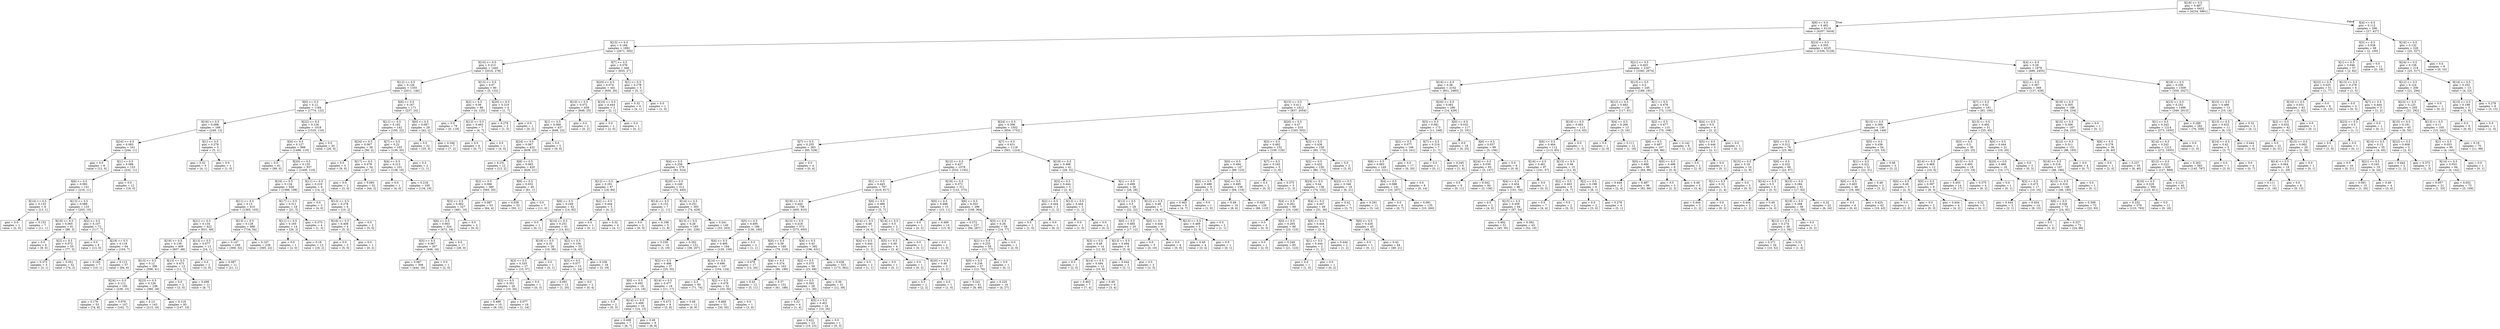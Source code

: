 digraph Tree {
node [shape=box] ;
0 [label="X[18] <= 0.5\ngini = 0.487\nsamples = 6412\nvalue = [4234, 5861]"] ;
1 [label="X[9] <= 0.5\ngini = 0.492\nsamples = 6116\nvalue = [4207, 5434]"] ;
0 -> 1 [labeldistance=2.5, labelangle=45, headlabel="True"] ;
2 [label="X[15] <= 0.5\ngini = 0.184\nsamples = 1891\nvalue = [2671, 305]"] ;
1 -> 2 ;
3 [label="X[10] <= 0.5\ngini = 0.213\nsamples = 1445\nvalue = [2016, 278]"] ;
2 -> 3 ;
4 [label="X[12] <= 0.5\ngini = 0.126\nsamples = 1355\nvalue = [2011, 146]"] ;
3 -> 4 ;
5 [label="X[0] <= 0.5\ngini = 0.12\nsamples = 1184\nvalue = [1774, 122]"] ;
4 -> 5 ;
6 [label="X[16] <= 0.5\ngini = 0.088\nsamples = 166\nvalue = [249, 12]"] ;
5 -> 6 ;
7 [label="X[24] <= 0.5\ngini = 0.083\nsamples = 161\nvalue = [244, 11]"] ;
6 -> 7 ;
8 [label="gini = 0.0\nsamples = 8\nvalue = [12, 0]"] ;
7 -> 8 ;
9 [label="X[1] <= 0.5\ngini = 0.086\nsamples = 153\nvalue = [232, 11]"] ;
7 -> 9 ;
10 [label="X[6] <= 0.5\ngini = 0.092\nsamples = 141\nvalue = [216, 11]"] ;
9 -> 10 ;
11 [label="X[14] <= 0.5\ngini = 0.133\nsamples = 8\nvalue = [13, 1]"] ;
10 -> 11 ;
12 [label="gini = 0.0\nsamples = 1\nvalue = [2, 0]"] ;
11 -> 12 ;
13 [label="gini = 0.153\nsamples = 7\nvalue = [11, 1]"] ;
11 -> 13 ;
14 [label="X[13] <= 0.5\ngini = 0.089\nsamples = 133\nvalue = [203, 10]"] ;
10 -> 14 ;
15 [label="X[19] <= 0.5\ngini = 0.065\nsamples = 61\nvalue = [86, 3]"] ;
14 -> 15 ;
16 [label="gini = 0.0\nsamples = 6\nvalue = [9, 0]"] ;
15 -> 16 ;
17 [label="X[2] <= 0.5\ngini = 0.072\nsamples = 55\nvalue = [77, 3]"] ;
15 -> 17 ;
18 [label="gini = 0.375\nsamples = 3\nvalue = [3, 1]"] ;
17 -> 18 ;
19 [label="gini = 0.051\nsamples = 52\nvalue = [74, 2]"] ;
17 -> 19 ;
20 [label="X[2] <= 0.5\ngini = 0.107\nsamples = 72\nvalue = [117, 7]"] ;
14 -> 20 ;
21 [label="gini = 0.0\nsamples = 8\nvalue = [13, 0]"] ;
20 -> 21 ;
22 [label="X[19] <= 0.5\ngini = 0.118\nsamples = 64\nvalue = [104, 7]"] ;
20 -> 22 ;
23 [label="gini = 0.165\nsamples = 7\nvalue = [10, 1]"] ;
22 -> 23 ;
24 [label="gini = 0.113\nsamples = 57\nvalue = [94, 6]"] ;
22 -> 24 ;
25 [label="gini = 0.0\nsamples = 12\nvalue = [16, 0]"] ;
9 -> 25 ;
26 [label="X[1] <= 0.5\ngini = 0.278\nsamples = 5\nvalue = [5, 1]"] ;
6 -> 26 ;
27 [label="gini = 0.32\nsamples = 4\nvalue = [4, 1]"] ;
26 -> 27 ;
28 [label="gini = 0.0\nsamples = 1\nvalue = [1, 0]"] ;
26 -> 28 ;
29 [label="X[22] <= 0.5\ngini = 0.126\nsamples = 1018\nvalue = [1525, 110]"] ;
5 -> 29 ;
30 [label="X[4] <= 0.5\ngini = 0.127\nsamples = 998\nvalue = [1499, 110]"] ;
29 -> 30 ;
31 [label="gini = 0.0\nsamples = 61\nvalue = [99, 0]"] ;
30 -> 31 ;
32 [label="X[20] <= 0.5\ngini = 0.135\nsamples = 937\nvalue = [1400, 110]"] ;
30 -> 32 ;
33 [label="X[16] <= 0.5\ngini = 0.134\nsamples = 928\nvalue = [1386, 108]"] ;
32 -> 33 ;
34 [label="X[11] <= 0.5\ngini = 0.13\nsamples = 910\nvalue = [1365, 103]"] ;
33 -> 34 ;
35 [label="X[21] <= 0.5\ngini = 0.134\nsamples = 422\nvalue = [631, 49]"] ;
34 -> 35 ;
36 [label="X[19] <= 0.5\ngini = 0.136\nsamples = 409\nvalue = [607, 48]"] ;
35 -> 36 ;
37 [label="X[13] <= 0.5\ngini = 0.12\nsamples = 396\nvalue = [596, 41]"] ;
36 -> 37 ;
38 [label="X[24] <= 0.5\ngini = 0.112\nsamples = 160\nvalue = [236, 15]"] ;
37 -> 38 ;
39 [label="gini = 0.176\nsamples = 53\nvalue = [74, 8]"] ;
38 -> 39 ;
40 [label="gini = 0.079\nsamples = 107\nvalue = [162, 7]"] ;
38 -> 40 ;
41 [label="X[23] <= 0.5\ngini = 0.126\nsamples = 236\nvalue = [360, 26]"] ;
37 -> 41 ;
42 [label="gini = 0.13\nsamples = 143\nvalue = [213, 16]"] ;
41 -> 42 ;
43 [label="gini = 0.119\nsamples = 93\nvalue = [147, 10]"] ;
41 -> 43 ;
44 [label="X[13] <= 0.5\ngini = 0.475\nsamples = 13\nvalue = [11, 7]"] ;
36 -> 44 ;
45 [label="gini = 0.0\nsamples = 2\nvalue = [3, 0]"] ;
44 -> 45 ;
46 [label="gini = 0.498\nsamples = 11\nvalue = [8, 7]"] ;
44 -> 46 ;
47 [label="X[13] <= 0.5\ngini = 0.077\nsamples = 13\nvalue = [24, 1]"] ;
35 -> 47 ;
48 [label="gini = 0.0\nsamples = 2\nvalue = [3, 0]"] ;
47 -> 48 ;
49 [label="gini = 0.087\nsamples = 11\nvalue = [21, 1]"] ;
47 -> 49 ;
50 [label="X[13] <= 0.5\ngini = 0.128\nsamples = 488\nvalue = [734, 54]"] ;
34 -> 50 ;
51 [label="gini = 0.147\nsamples = 249\nvalue = [369, 32]"] ;
50 -> 51 ;
52 [label="gini = 0.107\nsamples = 239\nvalue = [365, 22]"] ;
50 -> 52 ;
53 [label="X[17] <= 0.5\ngini = 0.311\nsamples = 18\nvalue = [21, 5]"] ;
33 -> 53 ;
54 [label="X[11] <= 0.5\ngini = 0.165\nsamples = 14\nvalue = [20, 2]"] ;
53 -> 54 ;
55 [label="gini = 0.0\nsamples = 1\nvalue = [2, 0]"] ;
54 -> 55 ;
56 [label="gini = 0.18\nsamples = 13\nvalue = [18, 2]"] ;
54 -> 56 ;
57 [label="gini = 0.375\nsamples = 4\nvalue = [1, 3]"] ;
53 -> 57 ;
58 [label="X[11] <= 0.5\ngini = 0.219\nsamples = 9\nvalue = [14, 2]"] ;
32 -> 58 ;
59 [label="gini = 0.0\nsamples = 3\nvalue = [4, 0]"] ;
58 -> 59 ;
60 [label="X[13] <= 0.5\ngini = 0.278\nsamples = 6\nvalue = [10, 2]"] ;
58 -> 60 ;
61 [label="X[16] <= 0.5\ngini = 0.408\nsamples = 4\nvalue = [5, 2]"] ;
60 -> 61 ;
62 [label="gini = 0.0\nsamples = 3\nvalue = [5, 0]"] ;
61 -> 62 ;
63 [label="gini = 0.0\nsamples = 1\nvalue = [0, 2]"] ;
61 -> 63 ;
64 [label="gini = 0.0\nsamples = 2\nvalue = [5, 0]"] ;
60 -> 64 ;
65 [label="gini = 0.0\nsamples = 20\nvalue = [26, 0]"] ;
29 -> 65 ;
66 [label="X[6] <= 0.5\ngini = 0.167\nsamples = 171\nvalue = [237, 24]"] ;
4 -> 66 ;
67 [label="X[11] <= 0.5\ngini = 0.182\nsamples = 142\nvalue = [195, 22]"] ;
66 -> 67 ;
68 [label="X[24] <= 0.5\ngini = 0.067\nsamples = 39\nvalue = [56, 2]"] ;
67 -> 68 ;
69 [label="gini = 0.0\nsamples = 5\nvalue = [9, 0]"] ;
68 -> 69 ;
70 [label="X[17] <= 0.5\ngini = 0.078\nsamples = 34\nvalue = [47, 2]"] ;
68 -> 70 ;
71 [label="gini = 0.0\nsamples = 2\nvalue = [3, 0]"] ;
70 -> 71 ;
72 [label="gini = 0.083\nsamples = 32\nvalue = [44, 2]"] ;
70 -> 72 ;
73 [label="X[7] <= 0.5\ngini = 0.22\nsamples = 103\nvalue = [139, 20]"] ;
67 -> 73 ;
74 [label="X[4] <= 0.5\ngini = 0.213\nsamples = 101\nvalue = [138, 19]"] ;
73 -> 74 ;
75 [label="gini = 0.0\nsamples = 1\nvalue = [4, 0]"] ;
74 -> 75 ;
76 [label="gini = 0.218\nsamples = 100\nvalue = [134, 19]"] ;
74 -> 76 ;
77 [label="gini = 0.5\nsamples = 2\nvalue = [1, 1]"] ;
73 -> 77 ;
78 [label="X[0] <= 0.5\ngini = 0.087\nsamples = 29\nvalue = [42, 2]"] ;
66 -> 78 ;
79 [label="gini = 0.0\nsamples = 22\nvalue = [35, 0]"] ;
78 -> 79 ;
80 [label="gini = 0.346\nsamples = 7\nvalue = [7, 2]"] ;
78 -> 80 ;
81 [label="X[13] <= 0.5\ngini = 0.07\nsamples = 90\nvalue = [5, 132]"] ;
3 -> 81 ;
82 [label="X[2] <= 0.5\ngini = 0.06\nsamples = 86\nvalue = [4, 125]"] ;
81 -> 82 ;
83 [label="gini = 0.0\nsamples = 79\nvalue = [0, 118]"] ;
82 -> 83 ;
84 [label="X[12] <= 0.5\ngini = 0.463\nsamples = 7\nvalue = [4, 7]"] ;
82 -> 84 ;
85 [label="gini = 0.0\nsamples = 6\nvalue = [0, 7]"] ;
84 -> 85 ;
86 [label="gini = 0.0\nsamples = 1\nvalue = [4, 0]"] ;
84 -> 86 ;
87 [label="X[20] <= 0.5\ngini = 0.219\nsamples = 4\nvalue = [1, 7]"] ;
81 -> 87 ;
88 [label="gini = 0.278\nsamples = 3\nvalue = [1, 5]"] ;
87 -> 88 ;
89 [label="gini = 0.0\nsamples = 1\nvalue = [0, 2]"] ;
87 -> 89 ;
90 [label="X[7] <= 0.5\ngini = 0.076\nsamples = 446\nvalue = [655, 27]"] ;
2 -> 90 ;
91 [label="X[20] <= 0.5\ngini = 0.074\nsamples = 441\nvalue = [650, 26]"] ;
90 -> 91 ;
92 [label="X[10] <= 0.5\ngini = 0.072\nsamples = 439\nvalue = [648, 25]"] ;
91 -> 92 ;
93 [label="X[1] <= 0.5\ngini = 0.066\nsamples = 437\nvalue = [648, 23]"] ;
92 -> 93 ;
94 [label="X[24] <= 0.5\ngini = 0.067\nsamples = 432\nvalue = [639, 23]"] ;
93 -> 94 ;
95 [label="gini = 0.231\nsamples = 12\nvalue = [13, 2]"] ;
94 -> 95 ;
96 [label="X[8] <= 0.5\ngini = 0.063\nsamples = 420\nvalue = [626, 21]"] ;
94 -> 96 ;
97 [label="X[2] <= 0.5\ngini = 0.066\nsamples = 380\nvalue = [565, 20]"] ;
96 -> 97 ;
98 [label="X[3] <= 0.5\ngini = 0.062\nsamples = 327\nvalue = [481, 16]"] ;
97 -> 98 ;
99 [label="X[6] <= 0.5\ngini = 0.063\nsamples = 324\nvalue = [472, 16]"] ;
98 -> 99 ;
100 [label="X[5] <= 0.5\ngini = 0.067\nsamples = 307\nvalue = [446, 16]"] ;
99 -> 100 ;
101 [label="gini = 0.067\nsamples = 306\nvalue = [444, 16]"] ;
100 -> 101 ;
102 [label="gini = 0.0\nsamples = 1\nvalue = [2, 0]"] ;
100 -> 102 ;
103 [label="gini = 0.0\nsamples = 17\nvalue = [26, 0]"] ;
99 -> 103 ;
104 [label="gini = 0.0\nsamples = 3\nvalue = [9, 0]"] ;
98 -> 104 ;
105 [label="gini = 0.087\nsamples = 53\nvalue = [84, 4]"] ;
97 -> 105 ;
106 [label="X[6] <= 0.5\ngini = 0.032\nsamples = 40\nvalue = [61, 1]"] ;
96 -> 106 ;
107 [label="gini = 0.038\nsamples = 33\nvalue = [50, 1]"] ;
106 -> 107 ;
108 [label="gini = 0.0\nsamples = 7\nvalue = [11, 0]"] ;
106 -> 108 ;
109 [label="gini = 0.0\nsamples = 5\nvalue = [9, 0]"] ;
93 -> 109 ;
110 [label="gini = 0.0\nsamples = 2\nvalue = [0, 2]"] ;
92 -> 110 ;
111 [label="X[10] <= 0.5\ngini = 0.444\nsamples = 2\nvalue = [2, 1]"] ;
91 -> 111 ;
112 [label="gini = 0.0\nsamples = 1\nvalue = [2, 0]"] ;
111 -> 112 ;
113 [label="gini = 0.0\nsamples = 1\nvalue = [0, 1]"] ;
111 -> 113 ;
114 [label="X[1] <= 0.5\ngini = 0.278\nsamples = 5\nvalue = [5, 1]"] ;
90 -> 114 ;
115 [label="gini = 0.32\nsamples = 4\nvalue = [4, 1]"] ;
114 -> 115 ;
116 [label="gini = 0.0\nsamples = 1\nvalue = [1, 0]"] ;
114 -> 116 ;
117 [label="X[23] <= 0.5\ngini = 0.355\nsamples = 4225\nvalue = [1536, 5129]"] ;
1 -> 117 ;
118 [label="X[21] <= 0.5\ngini = 0.403\nsamples = 2347\nvalue = [1040, 2674]"] ;
117 -> 118 ;
119 [label="X[16] <= 0.5\ngini = 0.38\nsamples = 2102\nvalue = [851, 2483]"] ;
118 -> 119 ;
120 [label="X[15] <= 0.5\ngini = 0.411\nsamples = 1812\nvalue = [837, 2054]"] ;
119 -> 120 ;
121 [label="X[24] <= 0.5\ngini = 0.396\nsamples = 1502\nvalue = [654, 1752]"] ;
120 -> 121 ;
122 [label="X[7] <= 0.5\ngini = 0.255\nsamples = 383\nvalue = [93, 528]"] ;
121 -> 122 ;
123 [label="X[4] <= 0.5\ngini = 0.256\nsamples = 379\nvalue = [93, 524]"] ;
122 -> 123 ;
124 [label="X[12] <= 0.5\ngini = 0.291\nsamples = 67\nvalue = [18, 84]"] ;
123 -> 124 ;
125 [label="X[6] <= 0.5\ngini = 0.249\nsamples = 62\nvalue = [14, 82]"] ;
124 -> 125 ;
126 [label="gini = 0.0\nsamples = 1\nvalue = [0, 1]"] ;
125 -> 126 ;
127 [label="X[14] <= 0.5\ngini = 0.251\nsamples = 61\nvalue = [14, 81]"] ;
125 -> 127 ;
128 [label="X[19] <= 0.5\ngini = 0.33\nsamples = 28\nvalue = [10, 38]"] ;
127 -> 128 ;
129 [label="X[3] <= 0.5\ngini = 0.335\nsamples = 27\nvalue = [10, 37]"] ;
128 -> 129 ;
130 [label="X[2] <= 0.5\ngini = 0.351\nsamples = 26\nvalue = [10, 34]"] ;
129 -> 130 ;
131 [label="gini = 0.499\nsamples = 10\nvalue = [9, 10]"] ;
130 -> 131 ;
132 [label="gini = 0.077\nsamples = 16\nvalue = [1, 24]"] ;
130 -> 132 ;
133 [label="gini = 0.0\nsamples = 1\nvalue = [0, 3]"] ;
129 -> 133 ;
134 [label="gini = 0.0\nsamples = 1\nvalue = [0, 1]"] ;
128 -> 134 ;
135 [label="X[2] <= 0.5\ngini = 0.156\nsamples = 33\nvalue = [4, 43]"] ;
127 -> 135 ;
136 [label="X[3] <= 0.5\ngini = 0.077\nsamples = 15\nvalue = [1, 24]"] ;
135 -> 136 ;
137 [label="gini = 0.091\nsamples = 13\nvalue = [1, 20]"] ;
136 -> 137 ;
138 [label="gini = 0.0\nsamples = 2\nvalue = [0, 4]"] ;
136 -> 138 ;
139 [label="gini = 0.236\nsamples = 18\nvalue = [3, 19]"] ;
135 -> 139 ;
140 [label="X[2] <= 0.5\ngini = 0.444\nsamples = 5\nvalue = [4, 2]"] ;
124 -> 140 ;
141 [label="gini = 0.0\nsamples = 1\nvalue = [0, 1]"] ;
140 -> 141 ;
142 [label="gini = 0.32\nsamples = 4\nvalue = [4, 1]"] ;
140 -> 142 ;
143 [label="X[20] <= 0.5\ngini = 0.249\nsamples = 312\nvalue = [75, 440]"] ;
123 -> 143 ;
144 [label="X[14] <= 0.5\ngini = 0.153\nsamples = 7\nvalue = [1, 11]"] ;
143 -> 144 ;
145 [label="gini = 0.0\nsamples = 2\nvalue = [0, 3]"] ;
144 -> 145 ;
146 [label="gini = 0.198\nsamples = 5\nvalue = [1, 8]"] ;
144 -> 146 ;
147 [label="X[14] <= 0.5\ngini = 0.251\nsamples = 305\nvalue = [74, 429]"] ;
143 -> 147 ;
148 [label="X[13] <= 0.5\ngini = 0.26\nsamples = 165\nvalue = [41, 226]"] ;
147 -> 148 ;
149 [label="gini = 0.236\nsamples = 14\nvalue = [3, 19]"] ;
148 -> 149 ;
150 [label="gini = 0.262\nsamples = 151\nvalue = [38, 207]"] ;
148 -> 150 ;
151 [label="gini = 0.241\nsamples = 140\nvalue = [33, 203]"] ;
147 -> 151 ;
152 [label="gini = 0.0\nsamples = 4\nvalue = [0, 4]"] ;
122 -> 152 ;
153 [label="X[7] <= 0.5\ngini = 0.431\nsamples = 1119\nvalue = [561, 1224]"] ;
121 -> 153 ;
154 [label="X[12] <= 0.5\ngini = 0.427\nsamples = 1078\nvalue = [533, 1192]"] ;
153 -> 154 ;
155 [label="X[1] <= 0.5\ngini = 0.445\nsamples = 767\nvalue = [410, 817]"] ;
154 -> 155 ;
156 [label="X[19] <= 0.5\ngini = 0.444\nsamples = 758\nvalue = [405, 810]"] ;
155 -> 156 ;
157 [label="X[5] <= 0.5\ngini = 0.495\nsamples = 186\nvalue = [130, 160]"] ;
156 -> 157 ;
158 [label="X[4] <= 0.5\ngini = 0.495\nsamples = 184\nvalue = [129, 159]"] ;
157 -> 158 ;
159 [label="X[2] <= 0.5\ngini = 0.486\nsamples = 37\nvalue = [25, 35]"] ;
158 -> 159 ;
160 [label="X[0] <= 0.5\ngini = 0.492\nsamples = 18\nvalue = [14, 18]"] ;
159 -> 160 ;
161 [label="gini = 0.0\nsamples = 2\nvalue = [0, 3]"] ;
160 -> 161 ;
162 [label="X[14] <= 0.5\ngini = 0.499\nsamples = 16\nvalue = [14, 15]"] ;
160 -> 162 ;
163 [label="gini = 0.498\nsamples = 7\nvalue = [8, 7]"] ;
162 -> 163 ;
164 [label="gini = 0.49\nsamples = 9\nvalue = [6, 8]"] ;
162 -> 164 ;
165 [label="X[14] <= 0.5\ngini = 0.477\nsamples = 19\nvalue = [11, 17]"] ;
159 -> 165 ;
166 [label="gini = 0.473\nsamples = 8\nvalue = [5, 8]"] ;
165 -> 166 ;
167 [label="gini = 0.48\nsamples = 11\nvalue = [6, 9]"] ;
165 -> 167 ;
168 [label="X[14] <= 0.5\ngini = 0.496\nsamples = 147\nvalue = [104, 124]"] ;
158 -> 168 ;
169 [label="gini = 0.5\nsamples = 95\nvalue = [71, 74]"] ;
168 -> 169 ;
170 [label="X[2] <= 0.5\ngini = 0.479\nsamples = 52\nvalue = [33, 50]"] ;
168 -> 170 ;
171 [label="gini = 0.469\nsamples = 51\nvalue = [30, 50]"] ;
170 -> 171 ;
172 [label="gini = 0.0\nsamples = 1\nvalue = [3, 0]"] ;
170 -> 172 ;
173 [label="gini = 0.5\nsamples = 2\nvalue = [1, 1]"] ;
157 -> 173 ;
174 [label="X[13] <= 0.5\ngini = 0.418\nsamples = 572\nvalue = [275, 650]"] ;
156 -> 174 ;
175 [label="X[0] <= 0.5\ngini = 0.39\nsamples = 180\nvalue = [79, 219]"] ;
174 -> 175 ;
176 [label="gini = 0.478\nsamples = 17\nvalue = [13, 20]"] ;
175 -> 176 ;
177 [label="X[4] <= 0.5\ngini = 0.374\nsamples = 163\nvalue = [66, 199]"] ;
175 -> 177 ;
178 [label="gini = 0.43\nsamples = 12\nvalue = [5, 11]"] ;
177 -> 178 ;
179 [label="gini = 0.37\nsamples = 151\nvalue = [61, 188]"] ;
177 -> 179 ;
180 [label="X[4] <= 0.5\ngini = 0.43\nsamples = 392\nvalue = [196, 431]"] ;
174 -> 180 ;
181 [label="X[2] <= 0.5\ngini = 0.375\nsamples = 59\nvalue = [23, 69]"] ;
180 -> 181 ;
182 [label="X[0] <= 0.5\ngini = 0.393\nsamples = 28\nvalue = [11, 30]"] ;
181 -> 182 ;
183 [label="gini = 0.32\nsamples = 4\nvalue = [1, 4]"] ;
182 -> 183 ;
184 [label="X[5] <= 0.5\ngini = 0.401\nsamples = 24\nvalue = [10, 26]"] ;
182 -> 184 ;
185 [label="gini = 0.422\nsamples = 23\nvalue = [10, 23]"] ;
184 -> 185 ;
186 [label="gini = 0.0\nsamples = 1\nvalue = [0, 3]"] ;
184 -> 186 ;
187 [label="gini = 0.36\nsamples = 31\nvalue = [12, 39]"] ;
181 -> 187 ;
188 [label="gini = 0.438\nsamples = 333\nvalue = [173, 362]"] ;
180 -> 188 ;
189 [label="X[6] <= 0.5\ngini = 0.486\nsamples = 9\nvalue = [5, 7]"] ;
155 -> 189 ;
190 [label="X[14] <= 0.5\ngini = 0.48\nsamples = 7\nvalue = [4, 6]"] ;
189 -> 190 ;
191 [label="X[4] <= 0.5\ngini = 0.444\nsamples = 3\nvalue = [1, 2]"] ;
190 -> 191 ;
192 [label="gini = 0.5\nsamples = 2\nvalue = [1, 1]"] ;
191 -> 192 ;
193 [label="gini = 0.0\nsamples = 1\nvalue = [0, 1]"] ;
191 -> 193 ;
194 [label="X[5] <= 0.5\ngini = 0.49\nsamples = 4\nvalue = [3, 4]"] ;
190 -> 194 ;
195 [label="gini = 0.0\nsamples = 1\nvalue = [0, 2]"] ;
194 -> 195 ;
196 [label="X[20] <= 0.5\ngini = 0.48\nsamples = 3\nvalue = [3, 2]"] ;
194 -> 196 ;
197 [label="gini = 0.5\nsamples = 2\nvalue = [2, 2]"] ;
196 -> 197 ;
198 [label="gini = 0.0\nsamples = 1\nvalue = [1, 0]"] ;
196 -> 198 ;
199 [label="X[14] <= 0.5\ngini = 0.5\nsamples = 2\nvalue = [1, 1]"] ;
189 -> 199 ;
200 [label="gini = 0.0\nsamples = 1\nvalue = [0, 1]"] ;
199 -> 200 ;
201 [label="gini = 0.0\nsamples = 1\nvalue = [1, 0]"] ;
199 -> 201 ;
202 [label="X[19] <= 0.5\ngini = 0.372\nsamples = 311\nvalue = [123, 375]"] ;
154 -> 202 ;
203 [label="X[0] <= 0.5\ngini = 0.488\nsamples = 15\nvalue = [15, 11]"] ;
202 -> 203 ;
204 [label="gini = 0.0\nsamples = 1\nvalue = [0, 2]"] ;
203 -> 204 ;
205 [label="gini = 0.469\nsamples = 14\nvalue = [15, 9]"] ;
203 -> 205 ;
206 [label="X[6] <= 0.5\ngini = 0.353\nsamples = 296\nvalue = [108, 364]"] ;
202 -> 206 ;
207 [label="gini = 0.372\nsamples = 237\nvalue = [94, 287]"] ;
206 -> 207 ;
208 [label="X[3] <= 0.5\ngini = 0.26\nsamples = 59\nvalue = [14, 77]"] ;
206 -> 208 ;
209 [label="X[1] <= 0.5\ngini = 0.233\nsamples = 58\nvalue = [12, 77]"] ;
208 -> 209 ;
210 [label="X[0] <= 0.5\ngini = 0.236\nsamples = 57\nvalue = [12, 76]"] ;
209 -> 210 ;
211 [label="gini = 0.241\nsamples = 41\nvalue = [8, 49]"] ;
210 -> 211 ;
212 [label="gini = 0.225\nsamples = 16\nvalue = [4, 27]"] ;
210 -> 212 ;
213 [label="gini = 0.0\nsamples = 1\nvalue = [0, 1]"] ;
209 -> 213 ;
214 [label="gini = 0.0\nsamples = 1\nvalue = [2, 0]"] ;
208 -> 214 ;
215 [label="X[19] <= 0.5\ngini = 0.498\nsamples = 41\nvalue = [28, 32]"] ;
153 -> 215 ;
216 [label="X[3] <= 0.5\ngini = 0.444\nsamples = 5\nvalue = [2, 4]"] ;
215 -> 216 ;
217 [label="X[2] <= 0.5\ngini = 0.444\nsamples = 2\nvalue = [1, 2]"] ;
216 -> 217 ;
218 [label="gini = 0.0\nsamples = 1\nvalue = [1, 0]"] ;
217 -> 218 ;
219 [label="gini = 0.0\nsamples = 1\nvalue = [0, 2]"] ;
217 -> 219 ;
220 [label="X[13] <= 0.5\ngini = 0.444\nsamples = 3\nvalue = [1, 2]"] ;
216 -> 220 ;
221 [label="gini = 0.0\nsamples = 1\nvalue = [1, 0]"] ;
220 -> 221 ;
222 [label="gini = 0.0\nsamples = 2\nvalue = [0, 2]"] ;
220 -> 222 ;
223 [label="X[1] <= 0.5\ngini = 0.499\nsamples = 36\nvalue = [26, 28]"] ;
215 -> 223 ;
224 [label="X[12] <= 0.5\ngini = 0.5\nsamples = 29\nvalue = [22, 22]"] ;
223 -> 224 ;
225 [label="X[0] <= 0.5\ngini = 0.485\nsamples = 20\nvalue = [17, 12]"] ;
224 -> 225 ;
226 [label="X[3] <= 0.5\ngini = 0.48\nsamples = 14\nvalue = [12, 8]"] ;
225 -> 226 ;
227 [label="gini = 0.0\nsamples = 1\nvalue = [2, 0]"] ;
226 -> 227 ;
228 [label="X[14] <= 0.5\ngini = 0.494\nsamples = 13\nvalue = [10, 8]"] ;
226 -> 228 ;
229 [label="gini = 0.463\nsamples = 7\nvalue = [7, 4]"] ;
228 -> 229 ;
230 [label="gini = 0.49\nsamples = 6\nvalue = [3, 4]"] ;
228 -> 230 ;
231 [label="X[13] <= 0.5\ngini = 0.494\nsamples = 6\nvalue = [5, 4]"] ;
225 -> 231 ;
232 [label="gini = 0.444\nsamples = 3\nvalue = [2, 1]"] ;
231 -> 232 ;
233 [label="gini = 0.5\nsamples = 3\nvalue = [3, 3]"] ;
231 -> 233 ;
234 [label="X[0] <= 0.5\ngini = 0.444\nsamples = 9\nvalue = [5, 10]"] ;
224 -> 234 ;
235 [label="gini = 0.0\nsamples = 5\nvalue = [0, 10]"] ;
234 -> 235 ;
236 [label="gini = 0.0\nsamples = 4\nvalue = [5, 0]"] ;
234 -> 236 ;
237 [label="X[12] <= 0.5\ngini = 0.48\nsamples = 7\nvalue = [4, 6]"] ;
223 -> 237 ;
238 [label="X[13] <= 0.5\ngini = 0.469\nsamples = 5\nvalue = [3, 5]"] ;
237 -> 238 ;
239 [label="gini = 0.49\nsamples = 4\nvalue = [3, 4]"] ;
238 -> 239 ;
240 [label="gini = 0.0\nsamples = 1\nvalue = [0, 1]"] ;
238 -> 240 ;
241 [label="gini = 0.5\nsamples = 2\nvalue = [1, 1]"] ;
237 -> 241 ;
242 [label="X[20] <= 0.5\ngini = 0.47\nsamples = 310\nvalue = [183, 302]"] ;
120 -> 242 ;
243 [label="X[3] <= 0.5\ngini = 0.492\nsamples = 152\nvalue = [100, 129]"] ;
242 -> 243 ;
244 [label="X[0] <= 0.5\ngini = 0.494\nsamples = 147\nvalue = [99, 123]"] ;
243 -> 244 ;
245 [label="X[5] <= 0.5\ngini = 0.486\nsamples = 9\nvalue = [5, 7]"] ;
244 -> 245 ;
246 [label="gini = 0.463\nsamples = 8\nvalue = [4, 7]"] ;
245 -> 246 ;
247 [label="gini = 0.0\nsamples = 1\nvalue = [1, 0]"] ;
245 -> 247 ;
248 [label="X[4] <= 0.5\ngini = 0.495\nsamples = 138\nvalue = [94, 116]"] ;
244 -> 248 ;
249 [label="gini = 0.49\nsamples = 10\nvalue = [8, 6]"] ;
248 -> 249 ;
250 [label="gini = 0.493\nsamples = 128\nvalue = [86, 110]"] ;
248 -> 250 ;
251 [label="X[7] <= 0.5\ngini = 0.245\nsamples = 5\nvalue = [1, 6]"] ;
243 -> 251 ;
252 [label="gini = 0.0\nsamples = 2\nvalue = [0, 3]"] ;
251 -> 252 ;
253 [label="gini = 0.375\nsamples = 3\nvalue = [1, 3]"] ;
251 -> 253 ;
254 [label="X[3] <= 0.5\ngini = 0.438\nsamples = 158\nvalue = [83, 173]"] ;
242 -> 254 ;
255 [label="X[2] <= 0.5\ngini = 0.432\nsamples = 156\nvalue = [80, 173]"] ;
254 -> 255 ;
256 [label="X[24] <= 0.5\ngini = 0.44\nsamples = 138\nvalue = [74, 152]"] ;
255 -> 256 ;
257 [label="X[4] <= 0.5\ngini = 0.261\nsamples = 89\nvalue = [23, 126]"] ;
256 -> 257 ;
258 [label="gini = 0.0\nsamples = 3\nvalue = [0, 3]"] ;
257 -> 258 ;
259 [label="X[0] <= 0.5\ngini = 0.265\nsamples = 86\nvalue = [23, 123]"] ;
257 -> 259 ;
260 [label="gini = 0.0\nsamples = 1\nvalue = [2, 0]"] ;
259 -> 260 ;
261 [label="gini = 0.249\nsamples = 85\nvalue = [21, 123]"] ;
259 -> 261 ;
262 [label="X[4] <= 0.5\ngini = 0.447\nsamples = 49\nvalue = [51, 26]"] ;
256 -> 262 ;
263 [label="X[5] <= 0.5\ngini = 0.444\nsamples = 4\nvalue = [2, 4]"] ;
262 -> 263 ;
264 [label="X[1] <= 0.5\ngini = 0.444\nsamples = 2\nvalue = [1, 2]"] ;
263 -> 264 ;
265 [label="gini = 0.0\nsamples = 1\nvalue = [1, 0]"] ;
264 -> 265 ;
266 [label="gini = 0.0\nsamples = 1\nvalue = [0, 2]"] ;
264 -> 266 ;
267 [label="gini = 0.444\nsamples = 2\nvalue = [1, 2]"] ;
263 -> 267 ;
268 [label="X[0] <= 0.5\ngini = 0.428\nsamples = 45\nvalue = [49, 22]"] ;
262 -> 268 ;
269 [label="gini = 0.0\nsamples = 1\nvalue = [0, 1]"] ;
268 -> 269 ;
270 [label="gini = 0.42\nsamples = 44\nvalue = [49, 21]"] ;
268 -> 270 ;
271 [label="X[22] <= 0.5\ngini = 0.346\nsamples = 18\nvalue = [6, 21]"] ;
255 -> 271 ;
272 [label="gini = 0.42\nsamples = 7\nvalue = [3, 7]"] ;
271 -> 272 ;
273 [label="gini = 0.291\nsamples = 11\nvalue = [3, 14]"] ;
271 -> 273 ;
274 [label="gini = 0.0\nsamples = 2\nvalue = [3, 0]"] ;
254 -> 274 ;
275 [label="X[20] <= 0.5\ngini = 0.061\nsamples = 290\nvalue = [14, 429]"] ;
119 -> 275 ;
276 [label="X[3] <= 0.5\ngini = 0.081\nsamples = 173\nvalue = [11, 248]"] ;
275 -> 276 ;
277 [label="X[2] <= 0.5\ngini = 0.077\nsamples = 166\nvalue = [10, 241]"] ;
276 -> 277 ;
278 [label="X[6] <= 0.5\ngini = 0.083\nsamples = 149\nvalue = [10, 221]"] ;
277 -> 278 ;
279 [label="X[4] <= 0.5\ngini = 0.088\nsamples = 141\nvalue = [10, 207]"] ;
278 -> 279 ;
280 [label="gini = 0.0\nsamples = 6\nvalue = [0, 7]"] ;
279 -> 280 ;
281 [label="gini = 0.091\nsamples = 135\nvalue = [10, 200]"] ;
279 -> 281 ;
282 [label="gini = 0.0\nsamples = 8\nvalue = [0, 14]"] ;
278 -> 282 ;
283 [label="gini = 0.0\nsamples = 17\nvalue = [0, 20]"] ;
277 -> 283 ;
284 [label="X[7] <= 0.5\ngini = 0.219\nsamples = 7\nvalue = [1, 7]"] ;
276 -> 284 ;
285 [label="gini = 0.0\nsamples = 1\nvalue = [0, 1]"] ;
284 -> 285 ;
286 [label="gini = 0.245\nsamples = 6\nvalue = [1, 6]"] ;
284 -> 286 ;
287 [label="X[0] <= 0.5\ngini = 0.032\nsamples = 117\nvalue = [3, 181]"] ;
275 -> 287 ;
288 [label="gini = 0.0\nsamples = 18\nvalue = [0, 25]"] ;
287 -> 288 ;
289 [label="X[6] <= 0.5\ngini = 0.037\nsamples = 99\nvalue = [3, 156]"] ;
287 -> 289 ;
290 [label="X[24] <= 0.5\ngini = 0.039\nsamples = 93\nvalue = [3, 147]"] ;
289 -> 290 ;
291 [label="gini = 0.0\nsamples = 9\nvalue = [0, 11]"] ;
290 -> 291 ;
292 [label="gini = 0.042\nsamples = 84\nvalue = [3, 136]"] ;
290 -> 292 ;
293 [label="gini = 0.0\nsamples = 6\nvalue = [0, 9]"] ;
289 -> 293 ;
294 [label="X[13] <= 0.5\ngini = 0.5\nsamples = 245\nvalue = [189, 191]"] ;
118 -> 294 ;
295 [label="X[12] <= 0.5\ngini = 0.483\nsamples = 126\nvalue = [117, 81]"] ;
294 -> 295 ;
296 [label="X[19] <= 0.5\ngini = 0.463\nsamples = 113\nvalue = [114, 65]"] ;
295 -> 296 ;
297 [label="X[6] <= 0.5\ngini = 0.464\nsamples = 112\nvalue = [113, 65]"] ;
296 -> 297 ;
298 [label="X[16] <= 0.5\ngini = 0.461\nsamples = 97\nvalue = [101, 57]"] ;
297 -> 298 ;
299 [label="X[4] <= 0.5\ngini = 0.454\nsamples = 96\nvalue = [101, 54]"] ;
298 -> 299 ;
300 [label="gini = 0.0\nsamples = 2\nvalue = [4, 0]"] ;
299 -> 300 ;
301 [label="X[15] <= 0.5\ngini = 0.459\nsamples = 94\nvalue = [97, 54]"] ;
299 -> 301 ;
302 [label="gini = 0.492\nsamples = 51\nvalue = [45, 35]"] ;
301 -> 302 ;
303 [label="gini = 0.392\nsamples = 43\nvalue = [52, 19]"] ;
301 -> 303 ;
304 [label="gini = 0.0\nsamples = 1\nvalue = [0, 3]"] ;
298 -> 304 ;
305 [label="X[15] <= 0.5\ngini = 0.48\nsamples = 15\nvalue = [12, 8]"] ;
297 -> 305 ;
306 [label="X[2] <= 0.5\ngini = 0.463\nsamples = 9\nvalue = [4, 7]"] ;
305 -> 306 ;
307 [label="gini = 0.5\nsamples = 7\nvalue = [4, 4]"] ;
306 -> 307 ;
308 [label="gini = 0.0\nsamples = 2\nvalue = [0, 3]"] ;
306 -> 308 ;
309 [label="X[2] <= 0.5\ngini = 0.198\nsamples = 6\nvalue = [8, 1]"] ;
305 -> 309 ;
310 [label="gini = 0.0\nsamples = 2\nvalue = [3, 0]"] ;
309 -> 310 ;
311 [label="gini = 0.278\nsamples = 4\nvalue = [5, 1]"] ;
309 -> 311 ;
312 [label="gini = 0.0\nsamples = 1\nvalue = [1, 0]"] ;
296 -> 312 ;
313 [label="X[4] <= 0.5\ngini = 0.266\nsamples = 13\nvalue = [3, 16]"] ;
295 -> 313 ;
314 [label="gini = 0.0\nsamples = 1\nvalue = [2, 0]"] ;
313 -> 314 ;
315 [label="gini = 0.111\nsamples = 12\nvalue = [1, 16]"] ;
313 -> 315 ;
316 [label="X[1] <= 0.5\ngini = 0.478\nsamples = 119\nvalue = [72, 110]"] ;
294 -> 316 ;
317 [label="X[2] <= 0.5\ngini = 0.477\nsamples = 115\nvalue = [70, 108]"] ;
316 -> 317 ;
318 [label="X[6] <= 0.5\ngini = 0.487\nsamples = 107\nvalue = [69, 96]"] ;
317 -> 318 ;
319 [label="X[0] <= 0.5\ngini = 0.486\nsamples = 99\nvalue = [64, 90]"] ;
318 -> 319 ;
320 [label="gini = 0.444\nsamples = 3\nvalue = [2, 4]"] ;
319 -> 320 ;
321 [label="gini = 0.487\nsamples = 96\nvalue = [62, 86]"] ;
319 -> 321 ;
322 [label="X[0] <= 0.5\ngini = 0.496\nsamples = 8\nvalue = [5, 6]"] ;
318 -> 322 ;
323 [label="gini = 0.5\nsamples = 3\nvalue = [2, 2]"] ;
322 -> 323 ;
324 [label="gini = 0.49\nsamples = 5\nvalue = [3, 4]"] ;
322 -> 324 ;
325 [label="gini = 0.142\nsamples = 8\nvalue = [1, 12]"] ;
317 -> 325 ;
326 [label="X[4] <= 0.5\ngini = 0.5\nsamples = 4\nvalue = [2, 2]"] ;
316 -> 326 ;
327 [label="X[5] <= 0.5\ngini = 0.444\nsamples = 3\nvalue = [2, 1]"] ;
326 -> 327 ;
328 [label="gini = 0.0\nsamples = 2\nvalue = [2, 0]"] ;
327 -> 328 ;
329 [label="gini = 0.0\nsamples = 1\nvalue = [0, 1]"] ;
327 -> 329 ;
330 [label="gini = 0.0\nsamples = 1\nvalue = [0, 1]"] ;
326 -> 330 ;
331 [label="X[4] <= 0.5\ngini = 0.28\nsamples = 1878\nvalue = [496, 2455]"] ;
117 -> 331 ;
332 [label="X[2] <= 0.5\ngini = 0.367\nsamples = 369\nvalue = [137, 428]"] ;
331 -> 332 ;
333 [label="X[7] <= 0.5\ngini = 0.42\nsamples = 181\nvalue = [83, 194]"] ;
332 -> 333 ;
334 [label="X[13] <= 0.5\ngini = 0.369\nsamples = 130\nvalue = [48, 149]"] ;
333 -> 334 ;
335 [label="X[0] <= 0.5\ngini = 0.312\nsamples = 76\nvalue = [23, 96]"] ;
334 -> 335 ;
336 [label="X[15] <= 0.5\ngini = 0.18\nsamples = 10\nvalue = [1, 9]"] ;
335 -> 336 ;
337 [label="X[1] <= 0.5\ngini = 0.32\nsamples = 5\nvalue = [1, 4]"] ;
336 -> 337 ;
338 [label="gini = 0.444\nsamples = 3\nvalue = [1, 2]"] ;
337 -> 338 ;
339 [label="gini = 0.0\nsamples = 2\nvalue = [0, 2]"] ;
337 -> 339 ;
340 [label="gini = 0.0\nsamples = 5\nvalue = [0, 5]"] ;
336 -> 340 ;
341 [label="X[6] <= 0.5\ngini = 0.322\nsamples = 66\nvalue = [22, 87]"] ;
335 -> 341 ;
342 [label="X[14] <= 0.5\ngini = 0.5\nsamples = 5\nvalue = [5, 5]"] ;
341 -> 342 ;
343 [label="gini = 0.444\nsamples = 3\nvalue = [1, 2]"] ;
342 -> 343 ;
344 [label="gini = 0.49\nsamples = 2\nvalue = [4, 3]"] ;
342 -> 344 ;
345 [label="X[15] <= 0.5\ngini = 0.284\nsamples = 61\nvalue = [17, 82]"] ;
341 -> 345 ;
346 [label="X[19] <= 0.5\ngini = 0.268\nsamples = 39\nvalue = [11, 58]"] ;
345 -> 346 ;
347 [label="X[12] <= 0.5\ngini = 0.274\nsamples = 38\nvalue = [11, 56]"] ;
346 -> 347 ;
348 [label="gini = 0.271\nsamples = 34\nvalue = [10, 52]"] ;
347 -> 348 ;
349 [label="gini = 0.32\nsamples = 4\nvalue = [1, 4]"] ;
347 -> 349 ;
350 [label="gini = 0.0\nsamples = 1\nvalue = [0, 2]"] ;
346 -> 350 ;
351 [label="gini = 0.32\nsamples = 22\nvalue = [6, 24]"] ;
345 -> 351 ;
352 [label="X[5] <= 0.5\ngini = 0.436\nsamples = 54\nvalue = [25, 53]"] ;
334 -> 352 ;
353 [label="X[1] <= 0.5\ngini = 0.421\nsamples = 51\nvalue = [22, 51]"] ;
352 -> 353 ;
354 [label="X[0] <= 0.5\ngini = 0.403\nsamples = 48\nvalue = [19, 49]"] ;
353 -> 354 ;
355 [label="gini = 0.0\nsamples = 6\nvalue = [0, 6]"] ;
354 -> 355 ;
356 [label="gini = 0.425\nsamples = 42\nvalue = [19, 43]"] ;
354 -> 356 ;
357 [label="gini = 0.48\nsamples = 3\nvalue = [3, 2]"] ;
353 -> 357 ;
358 [label="gini = 0.48\nsamples = 3\nvalue = [3, 2]"] ;
352 -> 358 ;
359 [label="X[13] <= 0.5\ngini = 0.492\nsamples = 51\nvalue = [35, 45]"] ;
333 -> 359 ;
360 [label="X[3] <= 0.5\ngini = 0.5\nsamples = 30\nvalue = [25, 25]"] ;
359 -> 360 ;
361 [label="X[14] <= 0.5\ngini = 0.469\nsamples = 12\nvalue = [10, 6]"] ;
360 -> 361 ;
362 [label="X[0] <= 0.5\ngini = 0.48\nsamples = 3\nvalue = [2, 3]"] ;
361 -> 362 ;
363 [label="gini = 0.0\nsamples = 1\nvalue = [2, 0]"] ;
362 -> 363 ;
364 [label="gini = 0.0\nsamples = 2\nvalue = [0, 3]"] ;
362 -> 364 ;
365 [label="X[0] <= 0.5\ngini = 0.397\nsamples = 9\nvalue = [8, 3]"] ;
361 -> 365 ;
366 [label="gini = 0.444\nsamples = 4\nvalue = [4, 2]"] ;
365 -> 366 ;
367 [label="gini = 0.32\nsamples = 5\nvalue = [4, 1]"] ;
365 -> 367 ;
368 [label="X[15] <= 0.5\ngini = 0.493\nsamples = 18\nvalue = [15, 19]"] ;
360 -> 368 ;
369 [label="gini = 0.453\nsamples = 14\nvalue = [9, 17]"] ;
368 -> 369 ;
370 [label="gini = 0.375\nsamples = 4\nvalue = [6, 2]"] ;
368 -> 370 ;
371 [label="X[0] <= 0.5\ngini = 0.444\nsamples = 21\nvalue = [10, 20]"] ;
359 -> 371 ;
372 [label="X[20] <= 0.5\ngini = 0.466\nsamples = 18\nvalue = [10, 17]"] ;
371 -> 372 ;
373 [label="gini = 0.0\nsamples = 1\nvalue = [0, 1]"] ;
372 -> 373 ;
374 [label="X[3] <= 0.5\ngini = 0.473\nsamples = 17\nvalue = [10, 16]"] ;
372 -> 374 ;
375 [label="gini = 0.444\nsamples = 3\nvalue = [2, 1]"] ;
374 -> 375 ;
376 [label="gini = 0.454\nsamples = 14\nvalue = [8, 15]"] ;
374 -> 376 ;
377 [label="gini = 0.0\nsamples = 3\nvalue = [0, 3]"] ;
371 -> 377 ;
378 [label="X[19] <= 0.5\ngini = 0.305\nsamples = 188\nvalue = [54, 234]"] ;
332 -> 378 ;
379 [label="X[15] <= 0.5\ngini = 0.306\nsamples = 187\nvalue = [54, 233]"] ;
378 -> 379 ;
380 [label="X[12] <= 0.5\ngini = 0.311\nsamples = 151\nvalue = [46, 193]"] ;
379 -> 380 ;
381 [label="X[16] <= 0.5\ngini = 0.318\nsamples = 147\nvalue = [46, 186]"] ;
380 -> 381 ;
382 [label="X[13] <= 0.5\ngini = 0.319\nsamples = 146\nvalue = [46, 185]"] ;
381 -> 382 ;
383 [label="X[6] <= 0.5\ngini = 0.328\nsamples = 73\nvalue = [24, 92]"] ;
382 -> 383 ;
384 [label="gini = 0.0\nsamples = 1\nvalue = [0, 4]"] ;
383 -> 384 ;
385 [label="gini = 0.337\nsamples = 72\nvalue = [24, 88]"] ;
383 -> 385 ;
386 [label="gini = 0.309\nsamples = 73\nvalue = [22, 93]"] ;
382 -> 386 ;
387 [label="gini = 0.0\nsamples = 1\nvalue = [0, 1]"] ;
381 -> 387 ;
388 [label="gini = 0.0\nsamples = 4\nvalue = [0, 7]"] ;
380 -> 388 ;
389 [label="X[6] <= 0.5\ngini = 0.278\nsamples = 36\nvalue = [8, 40]"] ;
379 -> 389 ;
390 [label="gini = 0.0\nsamples = 1\nvalue = [2, 0]"] ;
389 -> 390 ;
391 [label="gini = 0.227\nsamples = 35\nvalue = [6, 40]"] ;
389 -> 391 ;
392 [label="gini = 0.0\nsamples = 1\nvalue = [0, 1]"] ;
378 -> 392 ;
393 [label="X[19] <= 0.5\ngini = 0.256\nsamples = 1509\nvalue = [359, 2027]"] ;
331 -> 393 ;
394 [label="X[15] <= 0.5\ngini = 0.252\nsamples = 1496\nvalue = [349, 2013]"] ;
393 -> 394 ;
395 [label="X[1] <= 0.5\ngini = 0.243\nsamples = 1214\nvalue = [273, 1655]"] ;
394 -> 395 ;
396 [label="X[14] <= 0.5\ngini = 0.242\nsamples = 1213\nvalue = [272, 1655]"] ;
395 -> 396 ;
397 [label="X[12] <= 0.5\ngini = 0.223\nsamples = 630\nvalue = [127, 868]"] ;
396 -> 397 ;
398 [label="X[16] <= 0.5\ngini = 0.229\nsamples = 590\nvalue = [123, 811]"] ;
397 -> 398 ;
399 [label="gini = 0.232\nsamples = 579\nvalue = [123, 793]"] ;
398 -> 399 ;
400 [label="gini = 0.0\nsamples = 11\nvalue = [0, 18]"] ;
398 -> 400 ;
401 [label="gini = 0.123\nsamples = 40\nvalue = [4, 57]"] ;
397 -> 401 ;
402 [label="gini = 0.263\nsamples = 583\nvalue = [145, 787]"] ;
396 -> 402 ;
403 [label="gini = 0.0\nsamples = 1\nvalue = [1, 0]"] ;
395 -> 403 ;
404 [label="gini = 0.289\nsamples = 282\nvalue = [76, 358]"] ;
394 -> 404 ;
405 [label="X[15] <= 0.5\ngini = 0.486\nsamples = 13\nvalue = [10, 14]"] ;
393 -> 405 ;
406 [label="X[13] <= 0.5\ngini = 0.432\nsamples = 11\nvalue = [6, 13]"] ;
405 -> 406 ;
407 [label="X[14] <= 0.5\ngini = 0.42\nsamples = 5\nvalue = [3, 7]"] ;
406 -> 407 ;
408 [label="gini = 0.0\nsamples = 1\nvalue = [3, 0]"] ;
407 -> 408 ;
409 [label="gini = 0.0\nsamples = 4\nvalue = [0, 7]"] ;
407 -> 409 ;
410 [label="gini = 0.444\nsamples = 6\nvalue = [3, 6]"] ;
406 -> 410 ;
411 [label="gini = 0.32\nsamples = 2\nvalue = [4, 1]"] ;
405 -> 411 ;
412 [label="X[4] <= 0.5\ngini = 0.112\nsamples = 296\nvalue = [27, 427]"] ;
0 -> 412 [labeldistance=2.5, labelangle=-45, headlabel="False"] ;
413 [label="X[3] <= 0.5\ngini = 0.038\nsamples = 68\nvalue = [2, 100]"] ;
412 -> 413 ;
414 [label="X[1] <= 0.5\ngini = 0.046\nsamples = 57\nvalue = [2, 82]"] ;
413 -> 414 ;
415 [label="X[22] <= 0.5\ngini = 0.025\nsamples = 51\nvalue = [1, 77]"] ;
414 -> 415 ;
416 [label="X[10] <= 0.5\ngini = 0.031\nsamples = 43\nvalue = [1, 62]"] ;
415 -> 416 ;
417 [label="X[2] <= 0.5\ngini = 0.032\nsamples = 42\nvalue = [1, 61]"] ;
416 -> 417 ;
418 [label="gini = 0.0\nsamples = 22\nvalue = [0, 31]"] ;
417 -> 418 ;
419 [label="X[15] <= 0.5\ngini = 0.062\nsamples = 20\nvalue = [1, 30]"] ;
417 -> 419 ;
420 [label="X[14] <= 0.5\ngini = 0.064\nsamples = 19\nvalue = [1, 29]"] ;
419 -> 420 ;
421 [label="gini = 0.111\nsamples = 11\nvalue = [1, 16]"] ;
420 -> 421 ;
422 [label="gini = 0.0\nsamples = 8\nvalue = [0, 13]"] ;
420 -> 422 ;
423 [label="gini = 0.0\nsamples = 1\nvalue = [0, 1]"] ;
419 -> 423 ;
424 [label="gini = 0.0\nsamples = 1\nvalue = [0, 1]"] ;
416 -> 424 ;
425 [label="gini = 0.0\nsamples = 8\nvalue = [0, 15]"] ;
415 -> 425 ;
426 [label="X[13] <= 0.5\ngini = 0.278\nsamples = 6\nvalue = [1, 5]"] ;
414 -> 426 ;
427 [label="gini = 0.0\nsamples = 3\nvalue = [0, 3]"] ;
426 -> 427 ;
428 [label="X[7] <= 0.5\ngini = 0.444\nsamples = 3\nvalue = [1, 2]"] ;
426 -> 428 ;
429 [label="X[23] <= 0.5\ngini = 0.5\nsamples = 2\nvalue = [1, 1]"] ;
428 -> 429 ;
430 [label="gini = 0.0\nsamples = 1\nvalue = [1, 0]"] ;
429 -> 430 ;
431 [label="gini = 0.0\nsamples = 1\nvalue = [0, 1]"] ;
429 -> 431 ;
432 [label="gini = 0.0\nsamples = 1\nvalue = [0, 1]"] ;
428 -> 432 ;
433 [label="gini = 0.0\nsamples = 11\nvalue = [0, 18]"] ;
413 -> 433 ;
434 [label="X[16] <= 0.5\ngini = 0.132\nsamples = 228\nvalue = [25, 327]"] ;
412 -> 434 ;
435 [label="X[24] <= 0.5\ngini = 0.136\nsamples = 219\nvalue = [25, 317]"] ;
434 -> 435 ;
436 [label="X[12] <= 0.5\ngini = 0.124\nsamples = 206\nvalue = [21, 294]"] ;
435 -> 436 ;
437 [label="X[23] <= 0.5\ngini = 0.125\nsamples = 205\nvalue = [21, 292]"] ;
436 -> 437 ;
438 [label="X[15] <= 0.5\ngini = 0.191\nsamples = 40\nvalue = [6, 50]"] ;
437 -> 438 ;
439 [label="X[14] <= 0.5\ngini = 0.15\nsamples = 35\nvalue = [4, 45]"] ;
438 -> 439 ;
440 [label="gini = 0.0\nsamples = 16\nvalue = [0, 21]"] ;
439 -> 440 ;
441 [label="X[21] <= 0.5\ngini = 0.245\nsamples = 19\nvalue = [4, 24]"] ;
439 -> 441 ;
442 [label="gini = 0.091\nsamples = 15\nvalue = [1, 20]"] ;
441 -> 442 ;
443 [label="gini = 0.49\nsamples = 4\nvalue = [3, 4]"] ;
441 -> 443 ;
444 [label="X[22] <= 0.5\ngini = 0.408\nsamples = 5\nvalue = [2, 5]"] ;
438 -> 444 ;
445 [label="gini = 0.444\nsamples = 2\nvalue = [1, 2]"] ;
444 -> 445 ;
446 [label="gini = 0.375\nsamples = 3\nvalue = [1, 3]"] ;
444 -> 446 ;
447 [label="X[13] <= 0.5\ngini = 0.11\nsamples = 165\nvalue = [15, 242]"] ;
437 -> 447 ;
448 [label="X[1] <= 0.5\ngini = 0.053\nsamples = 95\nvalue = [4, 143]"] ;
447 -> 448 ;
449 [label="X[14] <= 0.5\ngini = 0.053\nsamples = 94\nvalue = [4, 142]"] ;
448 -> 449 ;
450 [label="gini = 0.057\nsamples = 21\nvalue = [1, 33]"] ;
449 -> 450 ;
451 [label="gini = 0.052\nsamples = 73\nvalue = [3, 109]"] ;
449 -> 451 ;
452 [label="gini = 0.0\nsamples = 1\nvalue = [0, 1]"] ;
448 -> 452 ;
453 [label="gini = 0.18\nsamples = 70\nvalue = [11, 99]"] ;
447 -> 453 ;
454 [label="gini = 0.0\nsamples = 1\nvalue = [0, 2]"] ;
436 -> 454 ;
455 [label="X[14] <= 0.5\ngini = 0.252\nsamples = 13\nvalue = [4, 23]"] ;
435 -> 455 ;
456 [label="X[15] <= 0.5\ngini = 0.198\nsamples = 5\nvalue = [1, 8]"] ;
455 -> 456 ;
457 [label="gini = 0.0\nsamples = 4\nvalue = [0, 8]"] ;
456 -> 457 ;
458 [label="gini = 0.0\nsamples = 1\nvalue = [1, 0]"] ;
456 -> 458 ;
459 [label="gini = 0.278\nsamples = 8\nvalue = [3, 15]"] ;
455 -> 459 ;
460 [label="gini = 0.0\nsamples = 9\nvalue = [0, 10]"] ;
434 -> 460 ;
}
